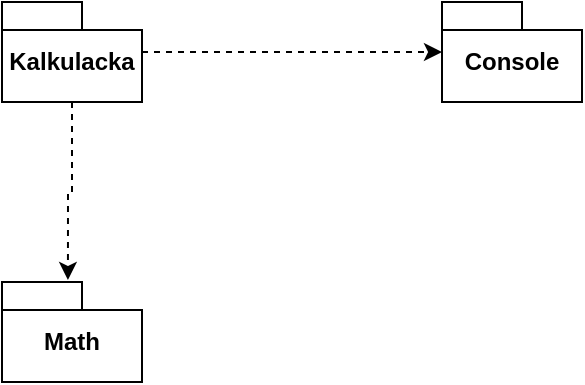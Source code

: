 <mxfile version="21.2.1" type="device" pages="2">
  <diagram name="Page-1" id="b5b7bab2-c9e2-2cf4-8b2a-24fd1a2a6d21">
    <mxGraphModel dx="271" dy="828" grid="1" gridSize="10" guides="1" tooltips="1" connect="1" arrows="1" fold="1" page="1" pageScale="1" pageWidth="827" pageHeight="1169" background="none" math="0" shadow="0">
      <root>
        <mxCell id="0" />
        <mxCell id="1" parent="0" />
        <mxCell id="E-LcU7iEMVfl8GsEgyk7-7" style="edgeStyle=orthogonalEdgeStyle;rounded=0;orthogonalLoop=1;jettySize=auto;html=1;entryX=0.471;entryY=-0.02;entryDx=0;entryDy=0;entryPerimeter=0;dashed=1;" edge="1" parent="1" source="E-LcU7iEMVfl8GsEgyk7-1" target="E-LcU7iEMVfl8GsEgyk7-3">
          <mxGeometry relative="1" as="geometry" />
        </mxCell>
        <mxCell id="E-LcU7iEMVfl8GsEgyk7-8" style="edgeStyle=orthogonalEdgeStyle;rounded=0;orthogonalLoop=1;jettySize=auto;html=1;dashed=1;" edge="1" parent="1" source="E-LcU7iEMVfl8GsEgyk7-1" target="E-LcU7iEMVfl8GsEgyk7-2">
          <mxGeometry relative="1" as="geometry" />
        </mxCell>
        <mxCell id="E-LcU7iEMVfl8GsEgyk7-1" value="Kalkulacka" style="shape=folder;fontStyle=1;spacingTop=10;tabWidth=40;tabHeight=14;tabPosition=left;html=1;whiteSpace=wrap;" vertex="1" parent="1">
          <mxGeometry x="1010" y="480" width="70" height="50" as="geometry" />
        </mxCell>
        <mxCell id="E-LcU7iEMVfl8GsEgyk7-2" value="Console" style="shape=folder;fontStyle=1;spacingTop=10;tabWidth=40;tabHeight=14;tabPosition=left;html=1;whiteSpace=wrap;" vertex="1" parent="1">
          <mxGeometry x="1230" y="480" width="70" height="50" as="geometry" />
        </mxCell>
        <mxCell id="E-LcU7iEMVfl8GsEgyk7-3" value="Math" style="shape=folder;fontStyle=1;spacingTop=10;tabWidth=40;tabHeight=14;tabPosition=left;html=1;whiteSpace=wrap;" vertex="1" parent="1">
          <mxGeometry x="1010" y="620" width="70" height="50" as="geometry" />
        </mxCell>
      </root>
    </mxGraphModel>
  </diagram>
  <diagram id="LoPcPv_i-6vyf4ZuMu7y" name="Page-2">
    <mxGraphModel dx="1098" dy="828" grid="1" gridSize="10" guides="1" tooltips="1" connect="1" arrows="1" fold="1" page="1" pageScale="1" pageWidth="827" pageHeight="1169" math="0" shadow="0">
      <root>
        <mxCell id="0" />
        <mxCell id="1" parent="0" />
        <mxCell id="Q03B6z5tVHDY3i06LcmM-1" value="PC&lt;br&gt;" style="verticalAlign=top;align=left;spacingTop=8;spacingLeft=2;spacingRight=12;shape=cube;size=10;direction=south;fontStyle=4;html=1;whiteSpace=wrap;" vertex="1" parent="1">
          <mxGeometry x="70" y="220" width="276" height="240" as="geometry" />
        </mxCell>
        <mxCell id="Q03B6z5tVHDY3i06LcmM-3" value="Proxy server" style="verticalAlign=top;align=left;spacingTop=8;spacingLeft=2;spacingRight=12;shape=cube;size=10;direction=south;fontStyle=4;html=1;whiteSpace=wrap;" vertex="1" parent="1">
          <mxGeometry x="414" y="210" width="286" height="250" as="geometry" />
        </mxCell>
        <mxCell id="Q03B6z5tVHDY3i06LcmM-4" value="&amp;lt;&amp;lt;runtime eviroment&amp;gt;&amp;gt;&lt;br&gt;Ubuntu" style="verticalAlign=top;align=left;spacingTop=8;spacingLeft=2;spacingRight=12;shape=cube;size=10;direction=south;fontStyle=4;html=1;whiteSpace=wrap;" vertex="1" parent="1">
          <mxGeometry x="430" y="250" width="240" height="200" as="geometry" />
        </mxCell>
        <mxCell id="Q03B6z5tVHDY3i06LcmM-6" value="Data Server" style="verticalAlign=top;align=left;spacingTop=8;spacingLeft=2;spacingRight=12;shape=cube;size=10;direction=south;fontStyle=4;html=1;whiteSpace=wrap;" vertex="1" parent="1">
          <mxGeometry x="750" y="210" width="330" height="250" as="geometry" />
        </mxCell>
        <mxCell id="Q03B6z5tVHDY3i06LcmM-9" value="&lt;p style=&quot;margin:0px;margin-top:6px;text-align:center;&quot;&gt;&lt;b&gt;Google Chrome&lt;/b&gt;&lt;/p&gt;" style="align=left;overflow=fill;html=1;dropTarget=0;whiteSpace=wrap;" vertex="1" parent="1">
          <mxGeometry x="110" y="305" width="180" height="90" as="geometry" />
        </mxCell>
        <mxCell id="Q03B6z5tVHDY3i06LcmM-10" value="" style="shape=component;jettyWidth=8;jettyHeight=4;" vertex="1" parent="Q03B6z5tVHDY3i06LcmM-9">
          <mxGeometry x="1" width="20" height="20" relative="1" as="geometry">
            <mxPoint x="-24" y="4" as="offset" />
          </mxGeometry>
        </mxCell>
        <mxCell id="Q03B6z5tVHDY3i06LcmM-11" value="&lt;p style=&quot;margin:0px;margin-top:6px;text-align:center;&quot;&gt;&lt;b&gt;Nginx&lt;/b&gt;&lt;/p&gt;" style="align=left;overflow=fill;html=1;dropTarget=0;whiteSpace=wrap;" vertex="1" parent="1">
          <mxGeometry x="450" y="310" width="180" height="90" as="geometry" />
        </mxCell>
        <mxCell id="Q03B6z5tVHDY3i06LcmM-12" value="" style="shape=component;jettyWidth=8;jettyHeight=4;" vertex="1" parent="Q03B6z5tVHDY3i06LcmM-11">
          <mxGeometry x="1" width="20" height="20" relative="1" as="geometry">
            <mxPoint x="-24" y="4" as="offset" />
          </mxGeometry>
        </mxCell>
        <mxCell id="Q03B6z5tVHDY3i06LcmM-13" value="&amp;lt;&amp;lt;Runtime Enviroment&amp;gt;&amp;gt;&lt;br&gt;Ubuntu" style="verticalAlign=top;align=left;spacingTop=8;spacingLeft=2;spacingRight=12;shape=cube;size=10;direction=south;fontStyle=4;html=1;whiteSpace=wrap;" vertex="1" parent="1">
          <mxGeometry x="770" y="250" width="280" height="190" as="geometry" />
        </mxCell>
        <mxCell id="Q03B6z5tVHDY3i06LcmM-15" value="&lt;p style=&quot;margin:0px;margin-top:6px;text-align:center;&quot;&gt;&lt;b&gt;Spolecnost web&lt;/b&gt;&lt;/p&gt;&lt;hr&gt;&lt;p style=&quot;margin:0px;margin-left:8px;&quot;&gt;&lt;br&gt;&lt;/p&gt;" style="align=left;overflow=fill;html=1;dropTarget=0;whiteSpace=wrap;" vertex="1" parent="1">
          <mxGeometry x="800" y="370" width="180" height="40" as="geometry" />
        </mxCell>
        <mxCell id="Q03B6z5tVHDY3i06LcmM-16" value="" style="shape=component;jettyWidth=8;jettyHeight=4;" vertex="1" parent="Q03B6z5tVHDY3i06LcmM-15">
          <mxGeometry x="1" width="20" height="20" relative="1" as="geometry">
            <mxPoint x="-24" y="4" as="offset" />
          </mxGeometry>
        </mxCell>
        <mxCell id="Q03B6z5tVHDY3i06LcmM-17" value="&lt;p style=&quot;margin:0px;margin-top:6px;text-align:center;&quot;&gt;&lt;b&gt;Restaurace web&lt;/b&gt;&lt;/p&gt;&lt;hr&gt;&lt;p style=&quot;margin:0px;margin-left:8px;&quot;&gt;&lt;br&gt;&lt;/p&gt;" style="align=left;overflow=fill;html=1;dropTarget=0;whiteSpace=wrap;" vertex="1" parent="1">
          <mxGeometry x="800" y="305" width="180" height="40" as="geometry" />
        </mxCell>
        <mxCell id="Q03B6z5tVHDY3i06LcmM-18" value="" style="shape=component;jettyWidth=8;jettyHeight=4;" vertex="1" parent="Q03B6z5tVHDY3i06LcmM-17">
          <mxGeometry x="1" width="20" height="20" relative="1" as="geometry">
            <mxPoint x="-24" y="4" as="offset" />
          </mxGeometry>
        </mxCell>
        <mxCell id="Q03B6z5tVHDY3i06LcmM-19" value="" style="endArrow=open;endFill=1;endSize=12;html=1;rounded=0;" edge="1" parent="1">
          <mxGeometry width="160" relative="1" as="geometry">
            <mxPoint x="290" y="360" as="sourcePoint" />
            <mxPoint x="450" y="360" as="targetPoint" />
          </mxGeometry>
        </mxCell>
        <mxCell id="8O8rDrerjOIbQ4TGr21T-1" value="HTTP" style="edgeLabel;html=1;align=center;verticalAlign=middle;resizable=0;points=[];" vertex="1" connectable="0" parent="Q03B6z5tVHDY3i06LcmM-19">
          <mxGeometry x="0.15" y="4" relative="1" as="geometry">
            <mxPoint y="-6" as="offset" />
          </mxGeometry>
        </mxCell>
        <mxCell id="Q03B6z5tVHDY3i06LcmM-20" value="" style="endArrow=open;endFill=1;endSize=12;html=1;rounded=0;" edge="1" parent="1">
          <mxGeometry width="160" relative="1" as="geometry">
            <mxPoint x="630" y="334.5" as="sourcePoint" />
            <mxPoint x="770" y="335" as="targetPoint" />
          </mxGeometry>
        </mxCell>
        <mxCell id="8O8rDrerjOIbQ4TGr21T-2" value="HTTP" style="text;html=1;align=center;verticalAlign=middle;resizable=0;points=[];autosize=1;strokeColor=none;fillColor=none;" vertex="1" parent="1">
          <mxGeometry x="700" y="310" width="50" height="30" as="geometry" />
        </mxCell>
      </root>
    </mxGraphModel>
  </diagram>
</mxfile>
